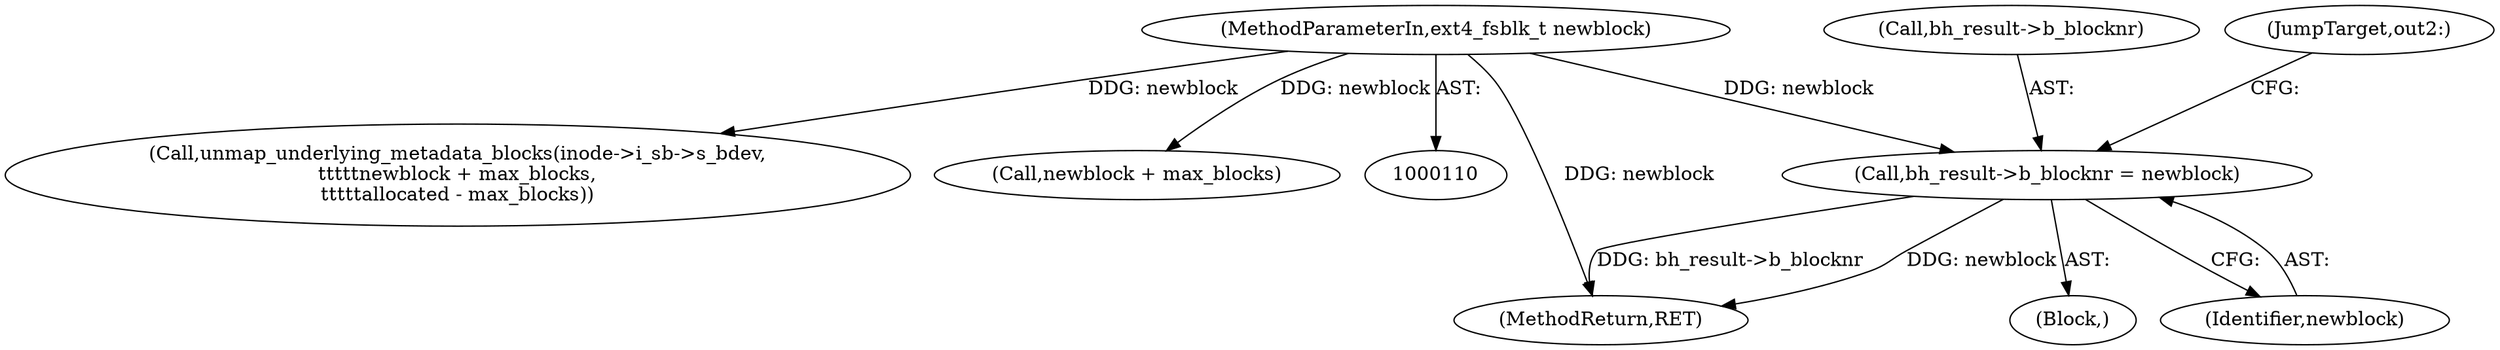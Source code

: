 digraph "0_linux_744692dc059845b2a3022119871846e74d4f6e11_0@pointer" {
"1000299" [label="(Call,bh_result->b_blocknr = newblock)"];
"1000119" [label="(MethodParameterIn,ext4_fsblk_t newblock)"];
"1000317" [label="(MethodReturn,RET)"];
"1000120" [label="(Block,)"];
"1000300" [label="(Call,bh_result->b_blocknr)"];
"1000253" [label="(Call,unmap_underlying_metadata_blocks(inode->i_sb->s_bdev,\n\t\t\t\t\tnewblock + max_blocks,\n\t\t\t\t\tallocated - max_blocks))"];
"1000299" [label="(Call,bh_result->b_blocknr = newblock)"];
"1000303" [label="(Identifier,newblock)"];
"1000304" [label="(JumpTarget,out2:)"];
"1000259" [label="(Call,newblock + max_blocks)"];
"1000119" [label="(MethodParameterIn,ext4_fsblk_t newblock)"];
"1000299" -> "1000120"  [label="AST: "];
"1000299" -> "1000303"  [label="CFG: "];
"1000300" -> "1000299"  [label="AST: "];
"1000303" -> "1000299"  [label="AST: "];
"1000304" -> "1000299"  [label="CFG: "];
"1000299" -> "1000317"  [label="DDG: newblock"];
"1000299" -> "1000317"  [label="DDG: bh_result->b_blocknr"];
"1000119" -> "1000299"  [label="DDG: newblock"];
"1000119" -> "1000110"  [label="AST: "];
"1000119" -> "1000317"  [label="DDG: newblock"];
"1000119" -> "1000253"  [label="DDG: newblock"];
"1000119" -> "1000259"  [label="DDG: newblock"];
}
